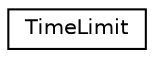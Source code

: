 digraph "Graphical Class Hierarchy"
{
 // LATEX_PDF_SIZE
  edge [fontname="Helvetica",fontsize="10",labelfontname="Helvetica",labelfontsize="10"];
  node [fontname="Helvetica",fontsize="10",shape=record];
  rankdir="LR";
  Node0 [label="TimeLimit",height=0.2,width=0.4,color="black", fillcolor="white", style="filled",URL="$classoperations__research_1_1_time_limit.html",tooltip="A simple class to enforce both an elapsed time limit and a deterministic time limit in the same threa..."];
}
